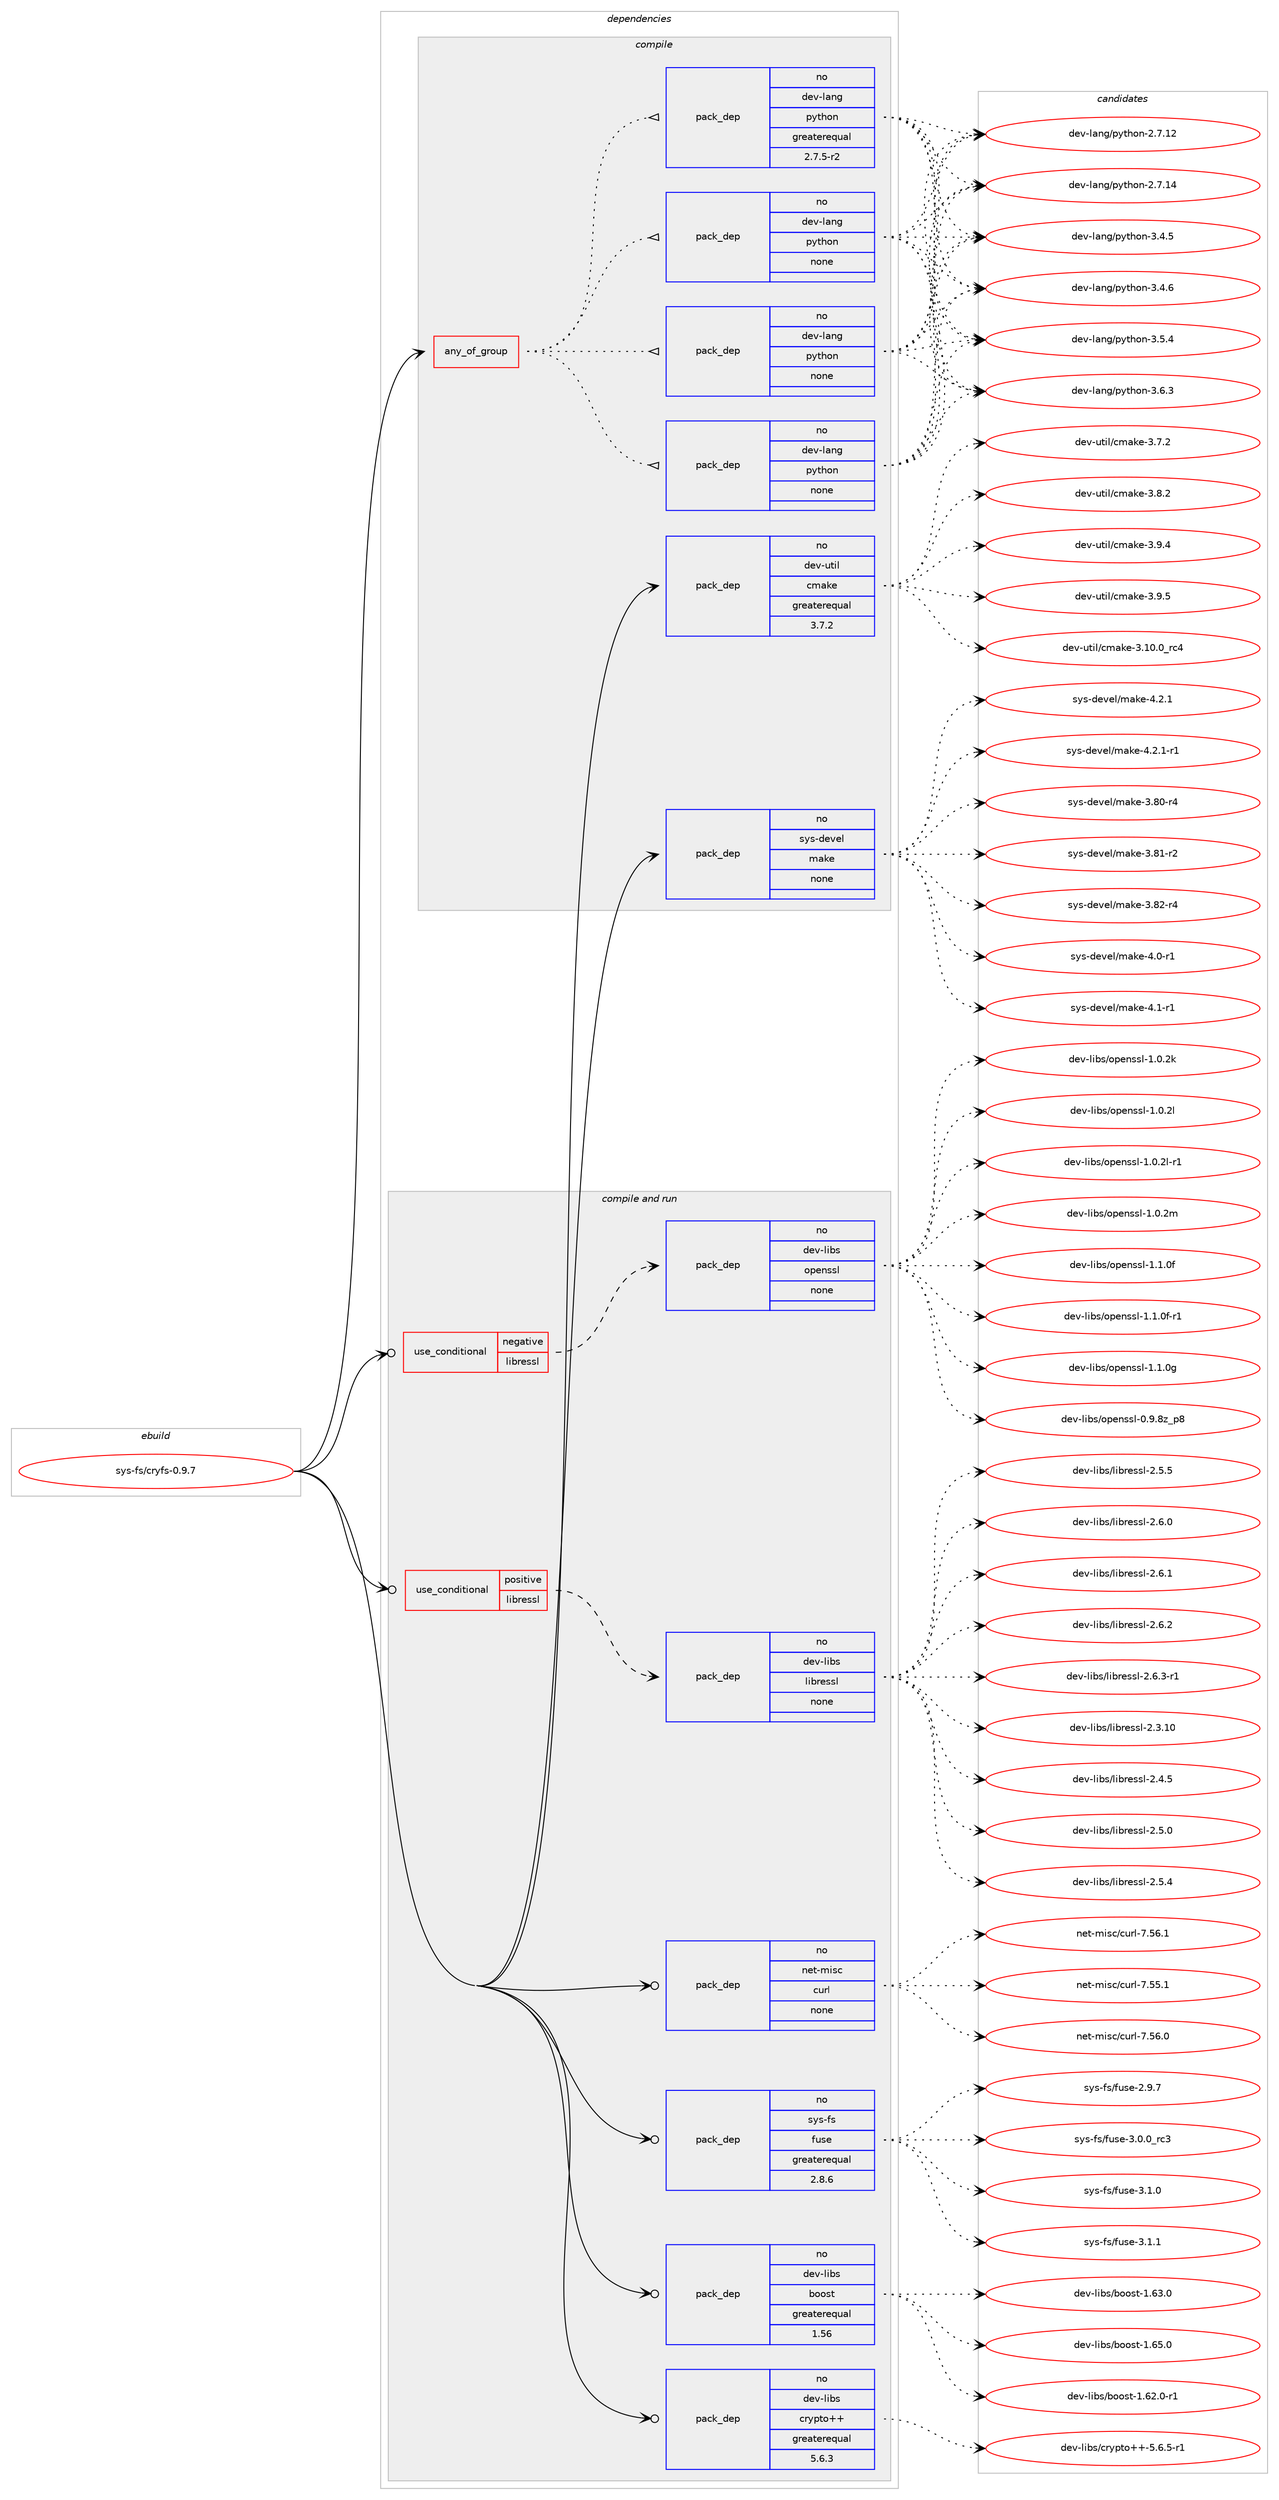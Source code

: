 digraph prolog {

# *************
# Graph options
# *************

newrank=true;
concentrate=true;
compound=true;
graph [rankdir=LR,fontname=Helvetica,fontsize=10,ranksep=1.5];#, ranksep=2.5, nodesep=0.2];
edge  [arrowhead=vee];
node  [fontname=Helvetica,fontsize=10];

# **********
# The ebuild
# **********

subgraph cluster_leftcol {
color=gray;
rank=same;
label=<<i>ebuild</i>>;
id [label="sys-fs/cryfs-0.9.7", color=red, width=4, href="../sys-fs/cryfs-0.9.7.svg"];
}

# ****************
# The dependencies
# ****************

subgraph cluster_midcol {
color=gray;
label=<<i>dependencies</i>>;
subgraph cluster_compile {
fillcolor="#eeeeee";
style=filled;
label=<<i>compile</i>>;
subgraph any8207 {
dependency487508 [label=<<TABLE BORDER="0" CELLBORDER="1" CELLSPACING="0" CELLPADDING="4"><TR><TD CELLPADDING="10">any_of_group</TD></TR></TABLE>>, shape=none, color=red];subgraph pack362284 {
dependency487509 [label=<<TABLE BORDER="0" CELLBORDER="1" CELLSPACING="0" CELLPADDING="4" WIDTH="220"><TR><TD ROWSPAN="6" CELLPADDING="30">pack_dep</TD></TR><TR><TD WIDTH="110">no</TD></TR><TR><TD>dev-lang</TD></TR><TR><TD>python</TD></TR><TR><TD>none</TD></TR><TR><TD></TD></TR></TABLE>>, shape=none, color=blue];
}
dependency487508:e -> dependency487509:w [weight=20,style="dotted",arrowhead="oinv"];
subgraph pack362285 {
dependency487510 [label=<<TABLE BORDER="0" CELLBORDER="1" CELLSPACING="0" CELLPADDING="4" WIDTH="220"><TR><TD ROWSPAN="6" CELLPADDING="30">pack_dep</TD></TR><TR><TD WIDTH="110">no</TD></TR><TR><TD>dev-lang</TD></TR><TR><TD>python</TD></TR><TR><TD>none</TD></TR><TR><TD></TD></TR></TABLE>>, shape=none, color=blue];
}
dependency487508:e -> dependency487510:w [weight=20,style="dotted",arrowhead="oinv"];
subgraph pack362286 {
dependency487511 [label=<<TABLE BORDER="0" CELLBORDER="1" CELLSPACING="0" CELLPADDING="4" WIDTH="220"><TR><TD ROWSPAN="6" CELLPADDING="30">pack_dep</TD></TR><TR><TD WIDTH="110">no</TD></TR><TR><TD>dev-lang</TD></TR><TR><TD>python</TD></TR><TR><TD>none</TD></TR><TR><TD></TD></TR></TABLE>>, shape=none, color=blue];
}
dependency487508:e -> dependency487511:w [weight=20,style="dotted",arrowhead="oinv"];
subgraph pack362287 {
dependency487512 [label=<<TABLE BORDER="0" CELLBORDER="1" CELLSPACING="0" CELLPADDING="4" WIDTH="220"><TR><TD ROWSPAN="6" CELLPADDING="30">pack_dep</TD></TR><TR><TD WIDTH="110">no</TD></TR><TR><TD>dev-lang</TD></TR><TR><TD>python</TD></TR><TR><TD>greaterequal</TD></TR><TR><TD>2.7.5-r2</TD></TR></TABLE>>, shape=none, color=blue];
}
dependency487508:e -> dependency487512:w [weight=20,style="dotted",arrowhead="oinv"];
}
id:e -> dependency487508:w [weight=20,style="solid",arrowhead="vee"];
subgraph pack362288 {
dependency487513 [label=<<TABLE BORDER="0" CELLBORDER="1" CELLSPACING="0" CELLPADDING="4" WIDTH="220"><TR><TD ROWSPAN="6" CELLPADDING="30">pack_dep</TD></TR><TR><TD WIDTH="110">no</TD></TR><TR><TD>dev-util</TD></TR><TR><TD>cmake</TD></TR><TR><TD>greaterequal</TD></TR><TR><TD>3.7.2</TD></TR></TABLE>>, shape=none, color=blue];
}
id:e -> dependency487513:w [weight=20,style="solid",arrowhead="vee"];
subgraph pack362289 {
dependency487514 [label=<<TABLE BORDER="0" CELLBORDER="1" CELLSPACING="0" CELLPADDING="4" WIDTH="220"><TR><TD ROWSPAN="6" CELLPADDING="30">pack_dep</TD></TR><TR><TD WIDTH="110">no</TD></TR><TR><TD>sys-devel</TD></TR><TR><TD>make</TD></TR><TR><TD>none</TD></TR><TR><TD></TD></TR></TABLE>>, shape=none, color=blue];
}
id:e -> dependency487514:w [weight=20,style="solid",arrowhead="vee"];
}
subgraph cluster_compileandrun {
fillcolor="#eeeeee";
style=filled;
label=<<i>compile and run</i>>;
subgraph cond116718 {
dependency487515 [label=<<TABLE BORDER="0" CELLBORDER="1" CELLSPACING="0" CELLPADDING="4"><TR><TD ROWSPAN="3" CELLPADDING="10">use_conditional</TD></TR><TR><TD>negative</TD></TR><TR><TD>libressl</TD></TR></TABLE>>, shape=none, color=red];
subgraph pack362290 {
dependency487516 [label=<<TABLE BORDER="0" CELLBORDER="1" CELLSPACING="0" CELLPADDING="4" WIDTH="220"><TR><TD ROWSPAN="6" CELLPADDING="30">pack_dep</TD></TR><TR><TD WIDTH="110">no</TD></TR><TR><TD>dev-libs</TD></TR><TR><TD>openssl</TD></TR><TR><TD>none</TD></TR><TR><TD></TD></TR></TABLE>>, shape=none, color=blue];
}
dependency487515:e -> dependency487516:w [weight=20,style="dashed",arrowhead="vee"];
}
id:e -> dependency487515:w [weight=20,style="solid",arrowhead="odotvee"];
subgraph cond116719 {
dependency487517 [label=<<TABLE BORDER="0" CELLBORDER="1" CELLSPACING="0" CELLPADDING="4"><TR><TD ROWSPAN="3" CELLPADDING="10">use_conditional</TD></TR><TR><TD>positive</TD></TR><TR><TD>libressl</TD></TR></TABLE>>, shape=none, color=red];
subgraph pack362291 {
dependency487518 [label=<<TABLE BORDER="0" CELLBORDER="1" CELLSPACING="0" CELLPADDING="4" WIDTH="220"><TR><TD ROWSPAN="6" CELLPADDING="30">pack_dep</TD></TR><TR><TD WIDTH="110">no</TD></TR><TR><TD>dev-libs</TD></TR><TR><TD>libressl</TD></TR><TR><TD>none</TD></TR><TR><TD></TD></TR></TABLE>>, shape=none, color=blue];
}
dependency487517:e -> dependency487518:w [weight=20,style="dashed",arrowhead="vee"];
}
id:e -> dependency487517:w [weight=20,style="solid",arrowhead="odotvee"];
subgraph pack362292 {
dependency487519 [label=<<TABLE BORDER="0" CELLBORDER="1" CELLSPACING="0" CELLPADDING="4" WIDTH="220"><TR><TD ROWSPAN="6" CELLPADDING="30">pack_dep</TD></TR><TR><TD WIDTH="110">no</TD></TR><TR><TD>dev-libs</TD></TR><TR><TD>boost</TD></TR><TR><TD>greaterequal</TD></TR><TR><TD>1.56</TD></TR></TABLE>>, shape=none, color=blue];
}
id:e -> dependency487519:w [weight=20,style="solid",arrowhead="odotvee"];
subgraph pack362293 {
dependency487520 [label=<<TABLE BORDER="0" CELLBORDER="1" CELLSPACING="0" CELLPADDING="4" WIDTH="220"><TR><TD ROWSPAN="6" CELLPADDING="30">pack_dep</TD></TR><TR><TD WIDTH="110">no</TD></TR><TR><TD>dev-libs</TD></TR><TR><TD>crypto++</TD></TR><TR><TD>greaterequal</TD></TR><TR><TD>5.6.3</TD></TR></TABLE>>, shape=none, color=blue];
}
id:e -> dependency487520:w [weight=20,style="solid",arrowhead="odotvee"];
subgraph pack362294 {
dependency487521 [label=<<TABLE BORDER="0" CELLBORDER="1" CELLSPACING="0" CELLPADDING="4" WIDTH="220"><TR><TD ROWSPAN="6" CELLPADDING="30">pack_dep</TD></TR><TR><TD WIDTH="110">no</TD></TR><TR><TD>net-misc</TD></TR><TR><TD>curl</TD></TR><TR><TD>none</TD></TR><TR><TD></TD></TR></TABLE>>, shape=none, color=blue];
}
id:e -> dependency487521:w [weight=20,style="solid",arrowhead="odotvee"];
subgraph pack362295 {
dependency487522 [label=<<TABLE BORDER="0" CELLBORDER="1" CELLSPACING="0" CELLPADDING="4" WIDTH="220"><TR><TD ROWSPAN="6" CELLPADDING="30">pack_dep</TD></TR><TR><TD WIDTH="110">no</TD></TR><TR><TD>sys-fs</TD></TR><TR><TD>fuse</TD></TR><TR><TD>greaterequal</TD></TR><TR><TD>2.8.6</TD></TR></TABLE>>, shape=none, color=blue];
}
id:e -> dependency487522:w [weight=20,style="solid",arrowhead="odotvee"];
}
subgraph cluster_run {
fillcolor="#eeeeee";
style=filled;
label=<<i>run</i>>;
}
}

# **************
# The candidates
# **************

subgraph cluster_choices {
rank=same;
color=gray;
label=<<i>candidates</i>>;

subgraph choice362284 {
color=black;
nodesep=1;
choice10010111845108971101034711212111610411111045504655464950 [label="dev-lang/python-2.7.12", color=red, width=4,href="../dev-lang/python-2.7.12.svg"];
choice10010111845108971101034711212111610411111045504655464952 [label="dev-lang/python-2.7.14", color=red, width=4,href="../dev-lang/python-2.7.14.svg"];
choice100101118451089711010347112121116104111110455146524653 [label="dev-lang/python-3.4.5", color=red, width=4,href="../dev-lang/python-3.4.5.svg"];
choice100101118451089711010347112121116104111110455146524654 [label="dev-lang/python-3.4.6", color=red, width=4,href="../dev-lang/python-3.4.6.svg"];
choice100101118451089711010347112121116104111110455146534652 [label="dev-lang/python-3.5.4", color=red, width=4,href="../dev-lang/python-3.5.4.svg"];
choice100101118451089711010347112121116104111110455146544651 [label="dev-lang/python-3.6.3", color=red, width=4,href="../dev-lang/python-3.6.3.svg"];
dependency487509:e -> choice10010111845108971101034711212111610411111045504655464950:w [style=dotted,weight="100"];
dependency487509:e -> choice10010111845108971101034711212111610411111045504655464952:w [style=dotted,weight="100"];
dependency487509:e -> choice100101118451089711010347112121116104111110455146524653:w [style=dotted,weight="100"];
dependency487509:e -> choice100101118451089711010347112121116104111110455146524654:w [style=dotted,weight="100"];
dependency487509:e -> choice100101118451089711010347112121116104111110455146534652:w [style=dotted,weight="100"];
dependency487509:e -> choice100101118451089711010347112121116104111110455146544651:w [style=dotted,weight="100"];
}
subgraph choice362285 {
color=black;
nodesep=1;
choice10010111845108971101034711212111610411111045504655464950 [label="dev-lang/python-2.7.12", color=red, width=4,href="../dev-lang/python-2.7.12.svg"];
choice10010111845108971101034711212111610411111045504655464952 [label="dev-lang/python-2.7.14", color=red, width=4,href="../dev-lang/python-2.7.14.svg"];
choice100101118451089711010347112121116104111110455146524653 [label="dev-lang/python-3.4.5", color=red, width=4,href="../dev-lang/python-3.4.5.svg"];
choice100101118451089711010347112121116104111110455146524654 [label="dev-lang/python-3.4.6", color=red, width=4,href="../dev-lang/python-3.4.6.svg"];
choice100101118451089711010347112121116104111110455146534652 [label="dev-lang/python-3.5.4", color=red, width=4,href="../dev-lang/python-3.5.4.svg"];
choice100101118451089711010347112121116104111110455146544651 [label="dev-lang/python-3.6.3", color=red, width=4,href="../dev-lang/python-3.6.3.svg"];
dependency487510:e -> choice10010111845108971101034711212111610411111045504655464950:w [style=dotted,weight="100"];
dependency487510:e -> choice10010111845108971101034711212111610411111045504655464952:w [style=dotted,weight="100"];
dependency487510:e -> choice100101118451089711010347112121116104111110455146524653:w [style=dotted,weight="100"];
dependency487510:e -> choice100101118451089711010347112121116104111110455146524654:w [style=dotted,weight="100"];
dependency487510:e -> choice100101118451089711010347112121116104111110455146534652:w [style=dotted,weight="100"];
dependency487510:e -> choice100101118451089711010347112121116104111110455146544651:w [style=dotted,weight="100"];
}
subgraph choice362286 {
color=black;
nodesep=1;
choice10010111845108971101034711212111610411111045504655464950 [label="dev-lang/python-2.7.12", color=red, width=4,href="../dev-lang/python-2.7.12.svg"];
choice10010111845108971101034711212111610411111045504655464952 [label="dev-lang/python-2.7.14", color=red, width=4,href="../dev-lang/python-2.7.14.svg"];
choice100101118451089711010347112121116104111110455146524653 [label="dev-lang/python-3.4.5", color=red, width=4,href="../dev-lang/python-3.4.5.svg"];
choice100101118451089711010347112121116104111110455146524654 [label="dev-lang/python-3.4.6", color=red, width=4,href="../dev-lang/python-3.4.6.svg"];
choice100101118451089711010347112121116104111110455146534652 [label="dev-lang/python-3.5.4", color=red, width=4,href="../dev-lang/python-3.5.4.svg"];
choice100101118451089711010347112121116104111110455146544651 [label="dev-lang/python-3.6.3", color=red, width=4,href="../dev-lang/python-3.6.3.svg"];
dependency487511:e -> choice10010111845108971101034711212111610411111045504655464950:w [style=dotted,weight="100"];
dependency487511:e -> choice10010111845108971101034711212111610411111045504655464952:w [style=dotted,weight="100"];
dependency487511:e -> choice100101118451089711010347112121116104111110455146524653:w [style=dotted,weight="100"];
dependency487511:e -> choice100101118451089711010347112121116104111110455146524654:w [style=dotted,weight="100"];
dependency487511:e -> choice100101118451089711010347112121116104111110455146534652:w [style=dotted,weight="100"];
dependency487511:e -> choice100101118451089711010347112121116104111110455146544651:w [style=dotted,weight="100"];
}
subgraph choice362287 {
color=black;
nodesep=1;
choice10010111845108971101034711212111610411111045504655464950 [label="dev-lang/python-2.7.12", color=red, width=4,href="../dev-lang/python-2.7.12.svg"];
choice10010111845108971101034711212111610411111045504655464952 [label="dev-lang/python-2.7.14", color=red, width=4,href="../dev-lang/python-2.7.14.svg"];
choice100101118451089711010347112121116104111110455146524653 [label="dev-lang/python-3.4.5", color=red, width=4,href="../dev-lang/python-3.4.5.svg"];
choice100101118451089711010347112121116104111110455146524654 [label="dev-lang/python-3.4.6", color=red, width=4,href="../dev-lang/python-3.4.6.svg"];
choice100101118451089711010347112121116104111110455146534652 [label="dev-lang/python-3.5.4", color=red, width=4,href="../dev-lang/python-3.5.4.svg"];
choice100101118451089711010347112121116104111110455146544651 [label="dev-lang/python-3.6.3", color=red, width=4,href="../dev-lang/python-3.6.3.svg"];
dependency487512:e -> choice10010111845108971101034711212111610411111045504655464950:w [style=dotted,weight="100"];
dependency487512:e -> choice10010111845108971101034711212111610411111045504655464952:w [style=dotted,weight="100"];
dependency487512:e -> choice100101118451089711010347112121116104111110455146524653:w [style=dotted,weight="100"];
dependency487512:e -> choice100101118451089711010347112121116104111110455146524654:w [style=dotted,weight="100"];
dependency487512:e -> choice100101118451089711010347112121116104111110455146534652:w [style=dotted,weight="100"];
dependency487512:e -> choice100101118451089711010347112121116104111110455146544651:w [style=dotted,weight="100"];
}
subgraph choice362288 {
color=black;
nodesep=1;
choice1001011184511711610510847991099710710145514649484648951149952 [label="dev-util/cmake-3.10.0_rc4", color=red, width=4,href="../dev-util/cmake-3.10.0_rc4.svg"];
choice10010111845117116105108479910997107101455146554650 [label="dev-util/cmake-3.7.2", color=red, width=4,href="../dev-util/cmake-3.7.2.svg"];
choice10010111845117116105108479910997107101455146564650 [label="dev-util/cmake-3.8.2", color=red, width=4,href="../dev-util/cmake-3.8.2.svg"];
choice10010111845117116105108479910997107101455146574652 [label="dev-util/cmake-3.9.4", color=red, width=4,href="../dev-util/cmake-3.9.4.svg"];
choice10010111845117116105108479910997107101455146574653 [label="dev-util/cmake-3.9.5", color=red, width=4,href="../dev-util/cmake-3.9.5.svg"];
dependency487513:e -> choice1001011184511711610510847991099710710145514649484648951149952:w [style=dotted,weight="100"];
dependency487513:e -> choice10010111845117116105108479910997107101455146554650:w [style=dotted,weight="100"];
dependency487513:e -> choice10010111845117116105108479910997107101455146564650:w [style=dotted,weight="100"];
dependency487513:e -> choice10010111845117116105108479910997107101455146574652:w [style=dotted,weight="100"];
dependency487513:e -> choice10010111845117116105108479910997107101455146574653:w [style=dotted,weight="100"];
}
subgraph choice362289 {
color=black;
nodesep=1;
choice11512111545100101118101108471099710710145514656484511452 [label="sys-devel/make-3.80-r4", color=red, width=4,href="../sys-devel/make-3.80-r4.svg"];
choice11512111545100101118101108471099710710145514656494511450 [label="sys-devel/make-3.81-r2", color=red, width=4,href="../sys-devel/make-3.81-r2.svg"];
choice11512111545100101118101108471099710710145514656504511452 [label="sys-devel/make-3.82-r4", color=red, width=4,href="../sys-devel/make-3.82-r4.svg"];
choice115121115451001011181011084710997107101455246484511449 [label="sys-devel/make-4.0-r1", color=red, width=4,href="../sys-devel/make-4.0-r1.svg"];
choice115121115451001011181011084710997107101455246494511449 [label="sys-devel/make-4.1-r1", color=red, width=4,href="../sys-devel/make-4.1-r1.svg"];
choice115121115451001011181011084710997107101455246504649 [label="sys-devel/make-4.2.1", color=red, width=4,href="../sys-devel/make-4.2.1.svg"];
choice1151211154510010111810110847109971071014552465046494511449 [label="sys-devel/make-4.2.1-r1", color=red, width=4,href="../sys-devel/make-4.2.1-r1.svg"];
dependency487514:e -> choice11512111545100101118101108471099710710145514656484511452:w [style=dotted,weight="100"];
dependency487514:e -> choice11512111545100101118101108471099710710145514656494511450:w [style=dotted,weight="100"];
dependency487514:e -> choice11512111545100101118101108471099710710145514656504511452:w [style=dotted,weight="100"];
dependency487514:e -> choice115121115451001011181011084710997107101455246484511449:w [style=dotted,weight="100"];
dependency487514:e -> choice115121115451001011181011084710997107101455246494511449:w [style=dotted,weight="100"];
dependency487514:e -> choice115121115451001011181011084710997107101455246504649:w [style=dotted,weight="100"];
dependency487514:e -> choice1151211154510010111810110847109971071014552465046494511449:w [style=dotted,weight="100"];
}
subgraph choice362290 {
color=black;
nodesep=1;
choice1001011184510810598115471111121011101151151084548465746561229511256 [label="dev-libs/openssl-0.9.8z_p8", color=red, width=4,href="../dev-libs/openssl-0.9.8z_p8.svg"];
choice100101118451081059811547111112101110115115108454946484650107 [label="dev-libs/openssl-1.0.2k", color=red, width=4,href="../dev-libs/openssl-1.0.2k.svg"];
choice100101118451081059811547111112101110115115108454946484650108 [label="dev-libs/openssl-1.0.2l", color=red, width=4,href="../dev-libs/openssl-1.0.2l.svg"];
choice1001011184510810598115471111121011101151151084549464846501084511449 [label="dev-libs/openssl-1.0.2l-r1", color=red, width=4,href="../dev-libs/openssl-1.0.2l-r1.svg"];
choice100101118451081059811547111112101110115115108454946484650109 [label="dev-libs/openssl-1.0.2m", color=red, width=4,href="../dev-libs/openssl-1.0.2m.svg"];
choice100101118451081059811547111112101110115115108454946494648102 [label="dev-libs/openssl-1.1.0f", color=red, width=4,href="../dev-libs/openssl-1.1.0f.svg"];
choice1001011184510810598115471111121011101151151084549464946481024511449 [label="dev-libs/openssl-1.1.0f-r1", color=red, width=4,href="../dev-libs/openssl-1.1.0f-r1.svg"];
choice100101118451081059811547111112101110115115108454946494648103 [label="dev-libs/openssl-1.1.0g", color=red, width=4,href="../dev-libs/openssl-1.1.0g.svg"];
dependency487516:e -> choice1001011184510810598115471111121011101151151084548465746561229511256:w [style=dotted,weight="100"];
dependency487516:e -> choice100101118451081059811547111112101110115115108454946484650107:w [style=dotted,weight="100"];
dependency487516:e -> choice100101118451081059811547111112101110115115108454946484650108:w [style=dotted,weight="100"];
dependency487516:e -> choice1001011184510810598115471111121011101151151084549464846501084511449:w [style=dotted,weight="100"];
dependency487516:e -> choice100101118451081059811547111112101110115115108454946484650109:w [style=dotted,weight="100"];
dependency487516:e -> choice100101118451081059811547111112101110115115108454946494648102:w [style=dotted,weight="100"];
dependency487516:e -> choice1001011184510810598115471111121011101151151084549464946481024511449:w [style=dotted,weight="100"];
dependency487516:e -> choice100101118451081059811547111112101110115115108454946494648103:w [style=dotted,weight="100"];
}
subgraph choice362291 {
color=black;
nodesep=1;
choice1001011184510810598115471081059811410111511510845504651464948 [label="dev-libs/libressl-2.3.10", color=red, width=4,href="../dev-libs/libressl-2.3.10.svg"];
choice10010111845108105981154710810598114101115115108455046524653 [label="dev-libs/libressl-2.4.5", color=red, width=4,href="../dev-libs/libressl-2.4.5.svg"];
choice10010111845108105981154710810598114101115115108455046534648 [label="dev-libs/libressl-2.5.0", color=red, width=4,href="../dev-libs/libressl-2.5.0.svg"];
choice10010111845108105981154710810598114101115115108455046534652 [label="dev-libs/libressl-2.5.4", color=red, width=4,href="../dev-libs/libressl-2.5.4.svg"];
choice10010111845108105981154710810598114101115115108455046534653 [label="dev-libs/libressl-2.5.5", color=red, width=4,href="../dev-libs/libressl-2.5.5.svg"];
choice10010111845108105981154710810598114101115115108455046544648 [label="dev-libs/libressl-2.6.0", color=red, width=4,href="../dev-libs/libressl-2.6.0.svg"];
choice10010111845108105981154710810598114101115115108455046544649 [label="dev-libs/libressl-2.6.1", color=red, width=4,href="../dev-libs/libressl-2.6.1.svg"];
choice10010111845108105981154710810598114101115115108455046544650 [label="dev-libs/libressl-2.6.2", color=red, width=4,href="../dev-libs/libressl-2.6.2.svg"];
choice100101118451081059811547108105981141011151151084550465446514511449 [label="dev-libs/libressl-2.6.3-r1", color=red, width=4,href="../dev-libs/libressl-2.6.3-r1.svg"];
dependency487518:e -> choice1001011184510810598115471081059811410111511510845504651464948:w [style=dotted,weight="100"];
dependency487518:e -> choice10010111845108105981154710810598114101115115108455046524653:w [style=dotted,weight="100"];
dependency487518:e -> choice10010111845108105981154710810598114101115115108455046534648:w [style=dotted,weight="100"];
dependency487518:e -> choice10010111845108105981154710810598114101115115108455046534652:w [style=dotted,weight="100"];
dependency487518:e -> choice10010111845108105981154710810598114101115115108455046534653:w [style=dotted,weight="100"];
dependency487518:e -> choice10010111845108105981154710810598114101115115108455046544648:w [style=dotted,weight="100"];
dependency487518:e -> choice10010111845108105981154710810598114101115115108455046544649:w [style=dotted,weight="100"];
dependency487518:e -> choice10010111845108105981154710810598114101115115108455046544650:w [style=dotted,weight="100"];
dependency487518:e -> choice100101118451081059811547108105981141011151151084550465446514511449:w [style=dotted,weight="100"];
}
subgraph choice362292 {
color=black;
nodesep=1;
choice10010111845108105981154798111111115116454946545046484511449 [label="dev-libs/boost-1.62.0-r1", color=red, width=4,href="../dev-libs/boost-1.62.0-r1.svg"];
choice1001011184510810598115479811111111511645494654514648 [label="dev-libs/boost-1.63.0", color=red, width=4,href="../dev-libs/boost-1.63.0.svg"];
choice1001011184510810598115479811111111511645494654534648 [label="dev-libs/boost-1.65.0", color=red, width=4,href="../dev-libs/boost-1.65.0.svg"];
dependency487519:e -> choice10010111845108105981154798111111115116454946545046484511449:w [style=dotted,weight="100"];
dependency487519:e -> choice1001011184510810598115479811111111511645494654514648:w [style=dotted,weight="100"];
dependency487519:e -> choice1001011184510810598115479811111111511645494654534648:w [style=dotted,weight="100"];
}
subgraph choice362293 {
color=black;
nodesep=1;
choice1001011184510810598115479911412111211611143434553465446534511449 [label="dev-libs/crypto++-5.6.5-r1", color=red, width=4,href="../dev-libs/crypto++-5.6.5-r1.svg"];
dependency487520:e -> choice1001011184510810598115479911412111211611143434553465446534511449:w [style=dotted,weight="100"];
}
subgraph choice362294 {
color=black;
nodesep=1;
choice1101011164510910511599479911711410845554653534649 [label="net-misc/curl-7.55.1", color=red, width=4,href="../net-misc/curl-7.55.1.svg"];
choice1101011164510910511599479911711410845554653544648 [label="net-misc/curl-7.56.0", color=red, width=4,href="../net-misc/curl-7.56.0.svg"];
choice1101011164510910511599479911711410845554653544649 [label="net-misc/curl-7.56.1", color=red, width=4,href="../net-misc/curl-7.56.1.svg"];
dependency487521:e -> choice1101011164510910511599479911711410845554653534649:w [style=dotted,weight="100"];
dependency487521:e -> choice1101011164510910511599479911711410845554653544648:w [style=dotted,weight="100"];
dependency487521:e -> choice1101011164510910511599479911711410845554653544649:w [style=dotted,weight="100"];
}
subgraph choice362295 {
color=black;
nodesep=1;
choice1151211154510211547102117115101455046574655 [label="sys-fs/fuse-2.9.7", color=red, width=4,href="../sys-fs/fuse-2.9.7.svg"];
choice1151211154510211547102117115101455146484648951149951 [label="sys-fs/fuse-3.0.0_rc3", color=red, width=4,href="../sys-fs/fuse-3.0.0_rc3.svg"];
choice1151211154510211547102117115101455146494648 [label="sys-fs/fuse-3.1.0", color=red, width=4,href="../sys-fs/fuse-3.1.0.svg"];
choice1151211154510211547102117115101455146494649 [label="sys-fs/fuse-3.1.1", color=red, width=4,href="../sys-fs/fuse-3.1.1.svg"];
dependency487522:e -> choice1151211154510211547102117115101455046574655:w [style=dotted,weight="100"];
dependency487522:e -> choice1151211154510211547102117115101455146484648951149951:w [style=dotted,weight="100"];
dependency487522:e -> choice1151211154510211547102117115101455146494648:w [style=dotted,weight="100"];
dependency487522:e -> choice1151211154510211547102117115101455146494649:w [style=dotted,weight="100"];
}
}

}
